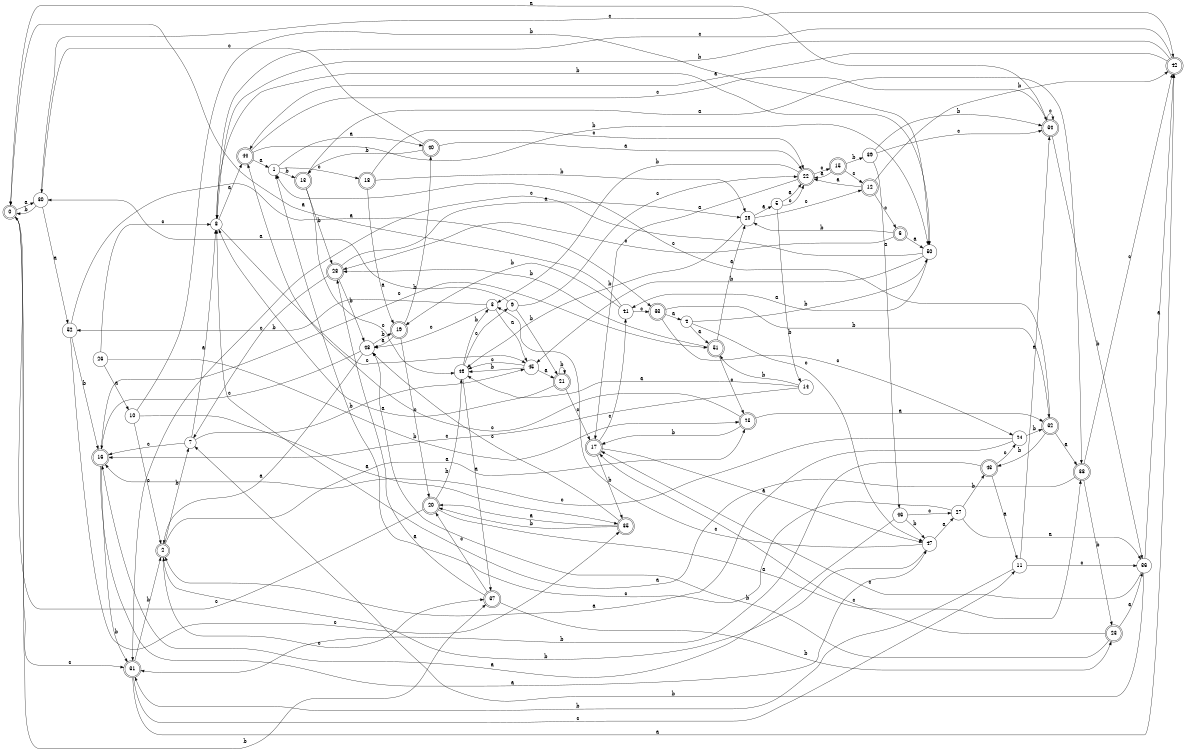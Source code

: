digraph n43_2 {
__start0 [label="" shape="none"];

rankdir=LR;
size="8,5";

s0 [style="rounded,filled", color="black", fillcolor="white" shape="doublecircle", label="0"];
s1 [style="filled", color="black", fillcolor="white" shape="circle", label="1"];
s2 [style="rounded,filled", color="black", fillcolor="white" shape="doublecircle", label="2"];
s3 [style="filled", color="black", fillcolor="white" shape="circle", label="3"];
s4 [style="filled", color="black", fillcolor="white" shape="circle", label="4"];
s5 [style="filled", color="black", fillcolor="white" shape="circle", label="5"];
s6 [style="rounded,filled", color="black", fillcolor="white" shape="doublecircle", label="6"];
s7 [style="filled", color="black", fillcolor="white" shape="circle", label="7"];
s8 [style="filled", color="black", fillcolor="white" shape="circle", label="8"];
s9 [style="filled", color="black", fillcolor="white" shape="circle", label="9"];
s10 [style="filled", color="black", fillcolor="white" shape="circle", label="10"];
s11 [style="filled", color="black", fillcolor="white" shape="circle", label="11"];
s12 [style="rounded,filled", color="black", fillcolor="white" shape="doublecircle", label="12"];
s13 [style="rounded,filled", color="black", fillcolor="white" shape="doublecircle", label="13"];
s14 [style="filled", color="black", fillcolor="white" shape="circle", label="14"];
s15 [style="rounded,filled", color="black", fillcolor="white" shape="doublecircle", label="15"];
s16 [style="rounded,filled", color="black", fillcolor="white" shape="doublecircle", label="16"];
s17 [style="rounded,filled", color="black", fillcolor="white" shape="doublecircle", label="17"];
s18 [style="rounded,filled", color="black", fillcolor="white" shape="doublecircle", label="18"];
s19 [style="rounded,filled", color="black", fillcolor="white" shape="doublecircle", label="19"];
s20 [style="rounded,filled", color="black", fillcolor="white" shape="doublecircle", label="20"];
s21 [style="rounded,filled", color="black", fillcolor="white" shape="doublecircle", label="21"];
s22 [style="rounded,filled", color="black", fillcolor="white" shape="doublecircle", label="22"];
s23 [style="rounded,filled", color="black", fillcolor="white" shape="doublecircle", label="23"];
s24 [style="filled", color="black", fillcolor="white" shape="circle", label="24"];
s25 [style="rounded,filled", color="black", fillcolor="white" shape="doublecircle", label="25"];
s26 [style="filled", color="black", fillcolor="white" shape="circle", label="26"];
s27 [style="filled", color="black", fillcolor="white" shape="circle", label="27"];
s28 [style="rounded,filled", color="black", fillcolor="white" shape="doublecircle", label="28"];
s29 [style="filled", color="black", fillcolor="white" shape="circle", label="29"];
s30 [style="filled", color="black", fillcolor="white" shape="circle", label="30"];
s31 [style="rounded,filled", color="black", fillcolor="white" shape="doublecircle", label="31"];
s32 [style="rounded,filled", color="black", fillcolor="white" shape="doublecircle", label="32"];
s33 [style="rounded,filled", color="black", fillcolor="white" shape="doublecircle", label="33"];
s34 [style="rounded,filled", color="black", fillcolor="white" shape="doublecircle", label="34"];
s35 [style="rounded,filled", color="black", fillcolor="white" shape="doublecircle", label="35"];
s36 [style="filled", color="black", fillcolor="white" shape="circle", label="36"];
s37 [style="rounded,filled", color="black", fillcolor="white" shape="doublecircle", label="37"];
s38 [style="rounded,filled", color="black", fillcolor="white" shape="doublecircle", label="38"];
s39 [style="filled", color="black", fillcolor="white" shape="circle", label="39"];
s40 [style="rounded,filled", color="black", fillcolor="white" shape="doublecircle", label="40"];
s41 [style="filled", color="black", fillcolor="white" shape="circle", label="41"];
s42 [style="rounded,filled", color="black", fillcolor="white" shape="doublecircle", label="42"];
s43 [style="rounded,filled", color="black", fillcolor="white" shape="doublecircle", label="43"];
s44 [style="rounded,filled", color="black", fillcolor="white" shape="doublecircle", label="44"];
s45 [style="filled", color="black", fillcolor="white" shape="circle", label="45"];
s46 [style="filled", color="black", fillcolor="white" shape="circle", label="46"];
s47 [style="filled", color="black", fillcolor="white" shape="circle", label="47"];
s48 [style="filled", color="black", fillcolor="white" shape="circle", label="48"];
s49 [style="filled", color="black", fillcolor="white" shape="circle", label="49"];
s50 [style="filled", color="black", fillcolor="white" shape="circle", label="50"];
s51 [style="rounded,filled", color="black", fillcolor="white" shape="doublecircle", label="51"];
s52 [style="filled", color="black", fillcolor="white" shape="circle", label="52"];
s0 -> s30 [label="a"];
s0 -> s37 [label="b"];
s0 -> s31 [label="c"];
s1 -> s40 [label="a"];
s1 -> s13 [label="b"];
s1 -> s18 [label="c"];
s2 -> s25 [label="a"];
s2 -> s7 [label="b"];
s2 -> s37 [label="c"];
s3 -> s45 [label="a"];
s3 -> s52 [label="b"];
s3 -> s48 [label="c"];
s4 -> s51 [label="a"];
s4 -> s50 [label="b"];
s4 -> s47 [label="c"];
s5 -> s22 [label="a"];
s5 -> s14 [label="b"];
s5 -> s22 [label="c"];
s6 -> s50 [label="a"];
s6 -> s29 [label="b"];
s6 -> s28 [label="c"];
s7 -> s8 [label="a"];
s7 -> s45 [label="b"];
s7 -> s16 [label="c"];
s8 -> s44 [label="a"];
s8 -> s50 [label="b"];
s8 -> s45 [label="c"];
s9 -> s30 [label="a"];
s9 -> s21 [label="b"];
s9 -> s22 [label="c"];
s10 -> s35 [label="a"];
s10 -> s50 [label="b"];
s10 -> s2 [label="c"];
s11 -> s34 [label="a"];
s11 -> s31 [label="b"];
s11 -> s36 [label="c"];
s12 -> s22 [label="a"];
s12 -> s42 [label="b"];
s12 -> s6 [label="c"];
s13 -> s38 [label="a"];
s13 -> s28 [label="b"];
s13 -> s49 [label="c"];
s14 -> s49 [label="a"];
s14 -> s51 [label="b"];
s14 -> s16 [label="c"];
s15 -> s22 [label="a"];
s15 -> s39 [label="b"];
s15 -> s12 [label="c"];
s16 -> s47 [label="a"];
s16 -> s31 [label="b"];
s16 -> s51 [label="c"];
s17 -> s47 [label="a"];
s17 -> s35 [label="b"];
s17 -> s41 [label="c"];
s18 -> s19 [label="a"];
s18 -> s29 [label="b"];
s18 -> s22 [label="c"];
s19 -> s48 [label="a"];
s19 -> s40 [label="b"];
s19 -> s20 [label="c"];
s20 -> s38 [label="a"];
s20 -> s49 [label="b"];
s20 -> s0 [label="c"];
s21 -> s8 [label="a"];
s21 -> s21 [label="b"];
s21 -> s17 [label="c"];
s22 -> s17 [label="a"];
s22 -> s3 [label="b"];
s22 -> s15 [label="c"];
s23 -> s36 [label="a"];
s23 -> s48 [label="b"];
s23 -> s17 [label="c"];
s24 -> s2 [label="a"];
s24 -> s32 [label="b"];
s24 -> s16 [label="c"];
s25 -> s32 [label="a"];
s25 -> s17 [label="b"];
s25 -> s44 [label="c"];
s26 -> s10 [label="a"];
s26 -> s25 [label="b"];
s26 -> s8 [label="c"];
s27 -> s36 [label="a"];
s27 -> s43 [label="b"];
s27 -> s1 [label="c"];
s28 -> s29 [label="a"];
s28 -> s48 [label="b"];
s28 -> s7 [label="c"];
s29 -> s5 [label="a"];
s29 -> s49 [label="b"];
s29 -> s12 [label="c"];
s30 -> s52 [label="a"];
s30 -> s0 [label="b"];
s30 -> s42 [label="c"];
s31 -> s42 [label="a"];
s31 -> s2 [label="b"];
s31 -> s11 [label="c"];
s32 -> s38 [label="a"];
s32 -> s43 [label="b"];
s32 -> s1 [label="c"];
s33 -> s4 [label="a"];
s33 -> s32 [label="b"];
s33 -> s24 [label="c"];
s34 -> s0 [label="a"];
s34 -> s36 [label="b"];
s34 -> s34 [label="c"];
s35 -> s20 [label="a"];
s35 -> s20 [label="b"];
s35 -> s48 [label="c"];
s36 -> s42 [label="a"];
s36 -> s7 [label="b"];
s36 -> s17 [label="c"];
s37 -> s28 [label="a"];
s37 -> s23 [label="b"];
s37 -> s20 [label="c"];
s38 -> s8 [label="a"];
s38 -> s23 [label="b"];
s38 -> s42 [label="c"];
s39 -> s46 [label="a"];
s39 -> s34 [label="b"];
s39 -> s34 [label="c"];
s40 -> s22 [label="a"];
s40 -> s13 [label="b"];
s40 -> s30 [label="c"];
s41 -> s0 [label="a"];
s41 -> s19 [label="b"];
s41 -> s33 [label="c"];
s42 -> s44 [label="a"];
s42 -> s8 [label="b"];
s42 -> s8 [label="c"];
s43 -> s11 [label="a"];
s43 -> s31 [label="b"];
s43 -> s24 [label="c"];
s44 -> s1 [label="a"];
s44 -> s50 [label="b"];
s44 -> s34 [label="c"];
s45 -> s21 [label="a"];
s45 -> s49 [label="b"];
s45 -> s49 [label="c"];
s46 -> s16 [label="a"];
s46 -> s47 [label="b"];
s46 -> s27 [label="c"];
s47 -> s27 [label="a"];
s47 -> s2 [label="b"];
s47 -> s3 [label="c"];
s48 -> s2 [label="a"];
s48 -> s19 [label="b"];
s48 -> s16 [label="c"];
s49 -> s37 [label="a"];
s49 -> s3 [label="b"];
s49 -> s9 [label="c"];
s50 -> s41 [label="a"];
s50 -> s45 [label="b"];
s50 -> s31 [label="c"];
s51 -> s29 [label="a"];
s51 -> s28 [label="b"];
s51 -> s25 [label="c"];
s52 -> s33 [label="a"];
s52 -> s16 [label="b"];
s52 -> s35 [label="c"];

}